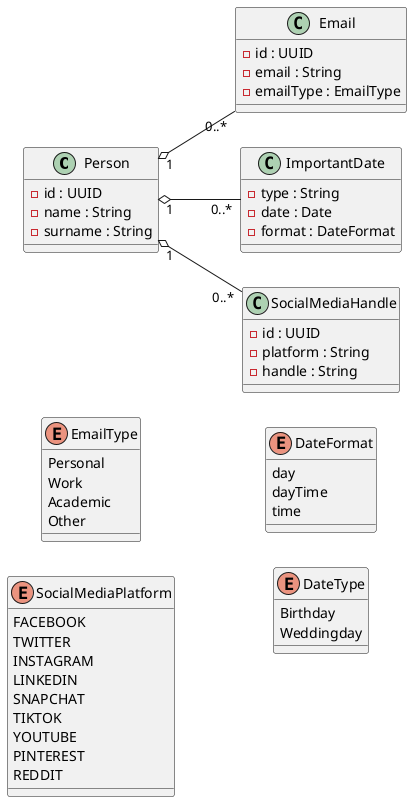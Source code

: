 @startuml

' Layout Configuration (adjust positions as needed)
left to right direction

' Classes
class Person {
  - id : UUID
  - name : String
  - surname : String
}

Person "1" o-- "0..*" Email
Person "1" o-- "0..*" ImportantDate
Person "1" o-- "0..*" SocialMediaHandle

class Email {
  - id : UUID
  - email : String
  - emailType : EmailType
}

class ImportantDate {
  - type : String
  - date : Date
  - format : DateFormat
}

class SocialMediaHandle {
  - id : UUID
  - platform : String
  - handle : String
}

' Enums

enum EmailType {
  Personal
  Work
  Academic
  Other
}

enum SocialMediaPlatform {
  FACEBOOK
  TWITTER
  INSTAGRAM
  LINKEDIN
  SNAPCHAT
  TIKTOK
  YOUTUBE
  PINTEREST
  REDDIT
}

enum DateFormat {
  day
  dayTime
  time
}

enum DateType {
  Birthday
  Weddingday
}

@enduml